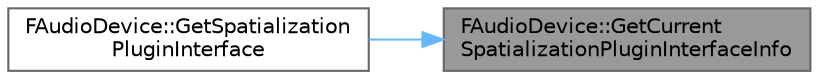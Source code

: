 digraph "FAudioDevice::GetCurrentSpatializationPluginInterfaceInfo"
{
 // INTERACTIVE_SVG=YES
 // LATEX_PDF_SIZE
  bgcolor="transparent";
  edge [fontname=Helvetica,fontsize=10,labelfontname=Helvetica,labelfontsize=10];
  node [fontname=Helvetica,fontsize=10,shape=box,height=0.2,width=0.4];
  rankdir="RL";
  Node1 [id="Node000001",label="FAudioDevice::GetCurrent\lSpatializationPluginInterfaceInfo",height=0.2,width=0.4,color="gray40", fillcolor="grey60", style="filled", fontcolor="black",tooltip=" "];
  Node1 -> Node2 [id="edge1_Node000001_Node000002",dir="back",color="steelblue1",style="solid",tooltip=" "];
  Node2 [id="Node000002",label="FAudioDevice::GetSpatialization\lPluginInterface",height=0.2,width=0.4,color="grey40", fillcolor="white", style="filled",URL="$d7/db1/classFAudioDevice.html#a8b2c57a9f8d51464bc79654ab55aace3",tooltip="Return the spatialization plugin interface."];
}
